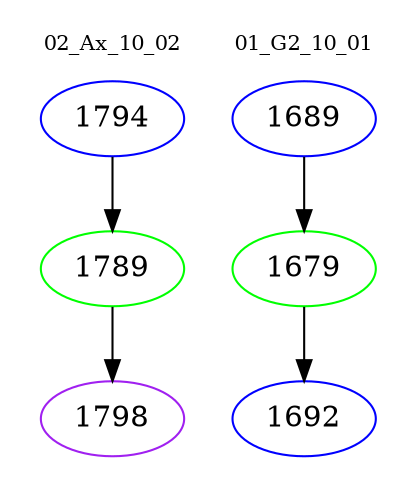 digraph{
subgraph cluster_0 {
color = white
label = "02_Ax_10_02";
fontsize=10;
T0_1794 [label="1794", color="blue"]
T0_1794 -> T0_1789 [color="black"]
T0_1789 [label="1789", color="green"]
T0_1789 -> T0_1798 [color="black"]
T0_1798 [label="1798", color="purple"]
}
subgraph cluster_1 {
color = white
label = "01_G2_10_01";
fontsize=10;
T1_1689 [label="1689", color="blue"]
T1_1689 -> T1_1679 [color="black"]
T1_1679 [label="1679", color="green"]
T1_1679 -> T1_1692 [color="black"]
T1_1692 [label="1692", color="blue"]
}
}
